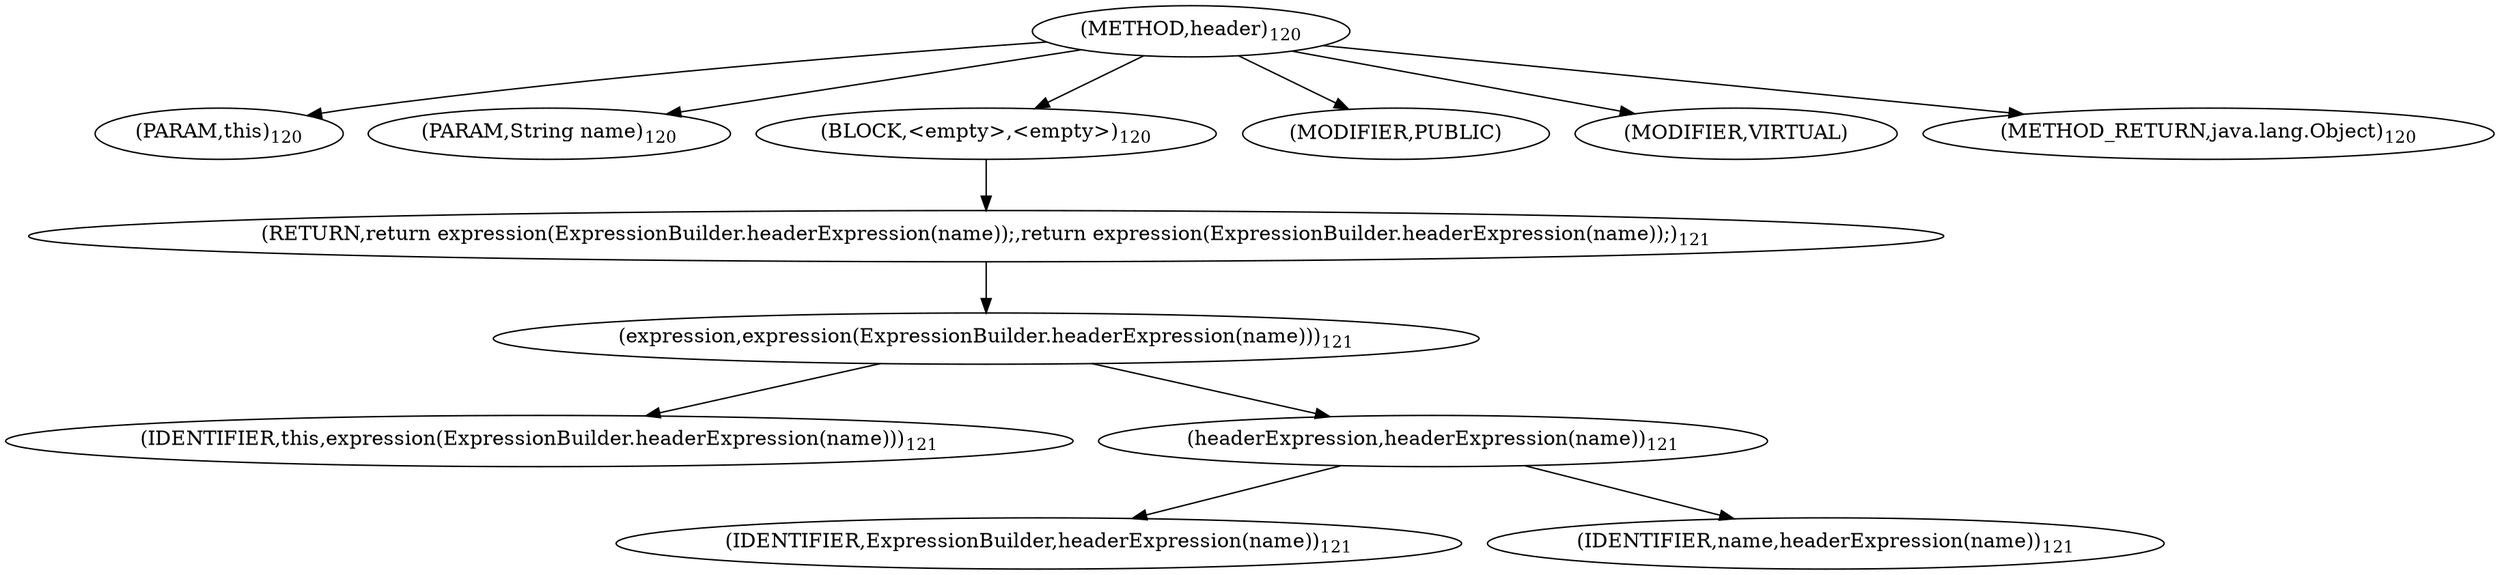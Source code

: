 digraph "header" {  
"270" [label = <(METHOD,header)<SUB>120</SUB>> ]
"26" [label = <(PARAM,this)<SUB>120</SUB>> ]
"271" [label = <(PARAM,String name)<SUB>120</SUB>> ]
"272" [label = <(BLOCK,&lt;empty&gt;,&lt;empty&gt;)<SUB>120</SUB>> ]
"273" [label = <(RETURN,return expression(ExpressionBuilder.headerExpression(name));,return expression(ExpressionBuilder.headerExpression(name));)<SUB>121</SUB>> ]
"274" [label = <(expression,expression(ExpressionBuilder.headerExpression(name)))<SUB>121</SUB>> ]
"25" [label = <(IDENTIFIER,this,expression(ExpressionBuilder.headerExpression(name)))<SUB>121</SUB>> ]
"275" [label = <(headerExpression,headerExpression(name))<SUB>121</SUB>> ]
"276" [label = <(IDENTIFIER,ExpressionBuilder,headerExpression(name))<SUB>121</SUB>> ]
"277" [label = <(IDENTIFIER,name,headerExpression(name))<SUB>121</SUB>> ]
"278" [label = <(MODIFIER,PUBLIC)> ]
"279" [label = <(MODIFIER,VIRTUAL)> ]
"280" [label = <(METHOD_RETURN,java.lang.Object)<SUB>120</SUB>> ]
  "270" -> "26" 
  "270" -> "271" 
  "270" -> "272" 
  "270" -> "278" 
  "270" -> "279" 
  "270" -> "280" 
  "272" -> "273" 
  "273" -> "274" 
  "274" -> "25" 
  "274" -> "275" 
  "275" -> "276" 
  "275" -> "277" 
}
